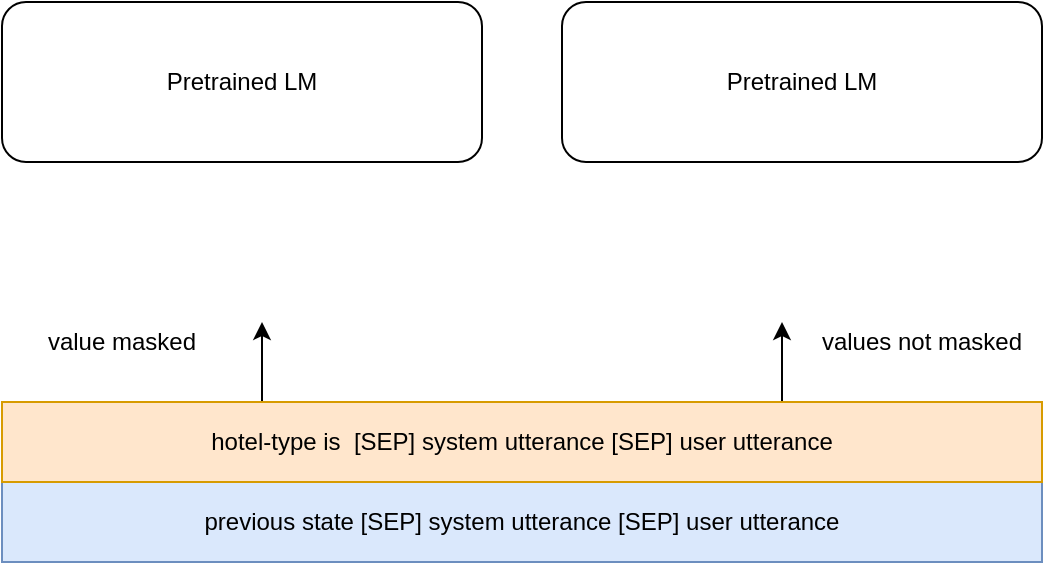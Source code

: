 <mxfile version="14.5.0" type="github">
  <diagram id="YdVSdoXOdbM1lgiWzokO" name="Page-1">
    <mxGraphModel dx="1422" dy="774" grid="1" gridSize="10" guides="1" tooltips="1" connect="1" arrows="1" fold="1" page="1" pageScale="1" pageWidth="827" pageHeight="1169" math="0" shadow="0">
      <root>
        <mxCell id="0" />
        <mxCell id="1" parent="0" />
        <mxCell id="6HzFiomqqAH-x-JUUY66-1" value="Pretrained LM" style="rounded=1;whiteSpace=wrap;html=1;" vertex="1" parent="1">
          <mxGeometry x="160" y="240" width="240" height="80" as="geometry" />
        </mxCell>
        <mxCell id="6HzFiomqqAH-x-JUUY66-2" value="&lt;span&gt;Pretrained LM&lt;/span&gt;" style="rounded=1;whiteSpace=wrap;html=1;" vertex="1" parent="1">
          <mxGeometry x="440" y="240" width="240" height="80" as="geometry" />
        </mxCell>
        <mxCell id="6HzFiomqqAH-x-JUUY66-6" value="previous state [SEP] system utterance [SEP] user utterance" style="text;html=1;strokeColor=#6c8ebf;fillColor=#dae8fc;align=center;verticalAlign=middle;whiteSpace=wrap;rounded=0;" vertex="1" parent="1">
          <mxGeometry x="160" y="480" width="520" height="40" as="geometry" />
        </mxCell>
        <mxCell id="6HzFiomqqAH-x-JUUY66-8" style="edgeStyle=orthogonalEdgeStyle;rounded=0;orthogonalLoop=1;jettySize=auto;html=1;exitX=0.25;exitY=0;exitDx=0;exitDy=0;" edge="1" parent="1" source="6HzFiomqqAH-x-JUUY66-7">
          <mxGeometry relative="1" as="geometry">
            <mxPoint x="290" y="400" as="targetPoint" />
          </mxGeometry>
        </mxCell>
        <mxCell id="6HzFiomqqAH-x-JUUY66-9" style="edgeStyle=orthogonalEdgeStyle;rounded=0;orthogonalLoop=1;jettySize=auto;html=1;exitX=0.75;exitY=0;exitDx=0;exitDy=0;" edge="1" parent="1" source="6HzFiomqqAH-x-JUUY66-7">
          <mxGeometry relative="1" as="geometry">
            <mxPoint x="550" y="400" as="targetPoint" />
          </mxGeometry>
        </mxCell>
        <mxCell id="6HzFiomqqAH-x-JUUY66-7" value="hotel-type is&amp;nbsp; [SEP] system utterance [SEP] user utterance" style="text;html=1;strokeColor=#d79b00;fillColor=#ffe6cc;align=center;verticalAlign=middle;whiteSpace=wrap;rounded=0;" vertex="1" parent="1">
          <mxGeometry x="160" y="440" width="520" height="40" as="geometry" />
        </mxCell>
        <mxCell id="6HzFiomqqAH-x-JUUY66-10" value="value masked" style="text;html=1;strokeColor=none;fillColor=none;align=center;verticalAlign=middle;whiteSpace=wrap;rounded=0;" vertex="1" parent="1">
          <mxGeometry x="160" y="400" width="120" height="20" as="geometry" />
        </mxCell>
        <mxCell id="6HzFiomqqAH-x-JUUY66-11" value="values not masked" style="text;html=1;strokeColor=none;fillColor=none;align=center;verticalAlign=middle;whiteSpace=wrap;rounded=0;" vertex="1" parent="1">
          <mxGeometry x="560" y="400" width="120" height="20" as="geometry" />
        </mxCell>
      </root>
    </mxGraphModel>
  </diagram>
</mxfile>
